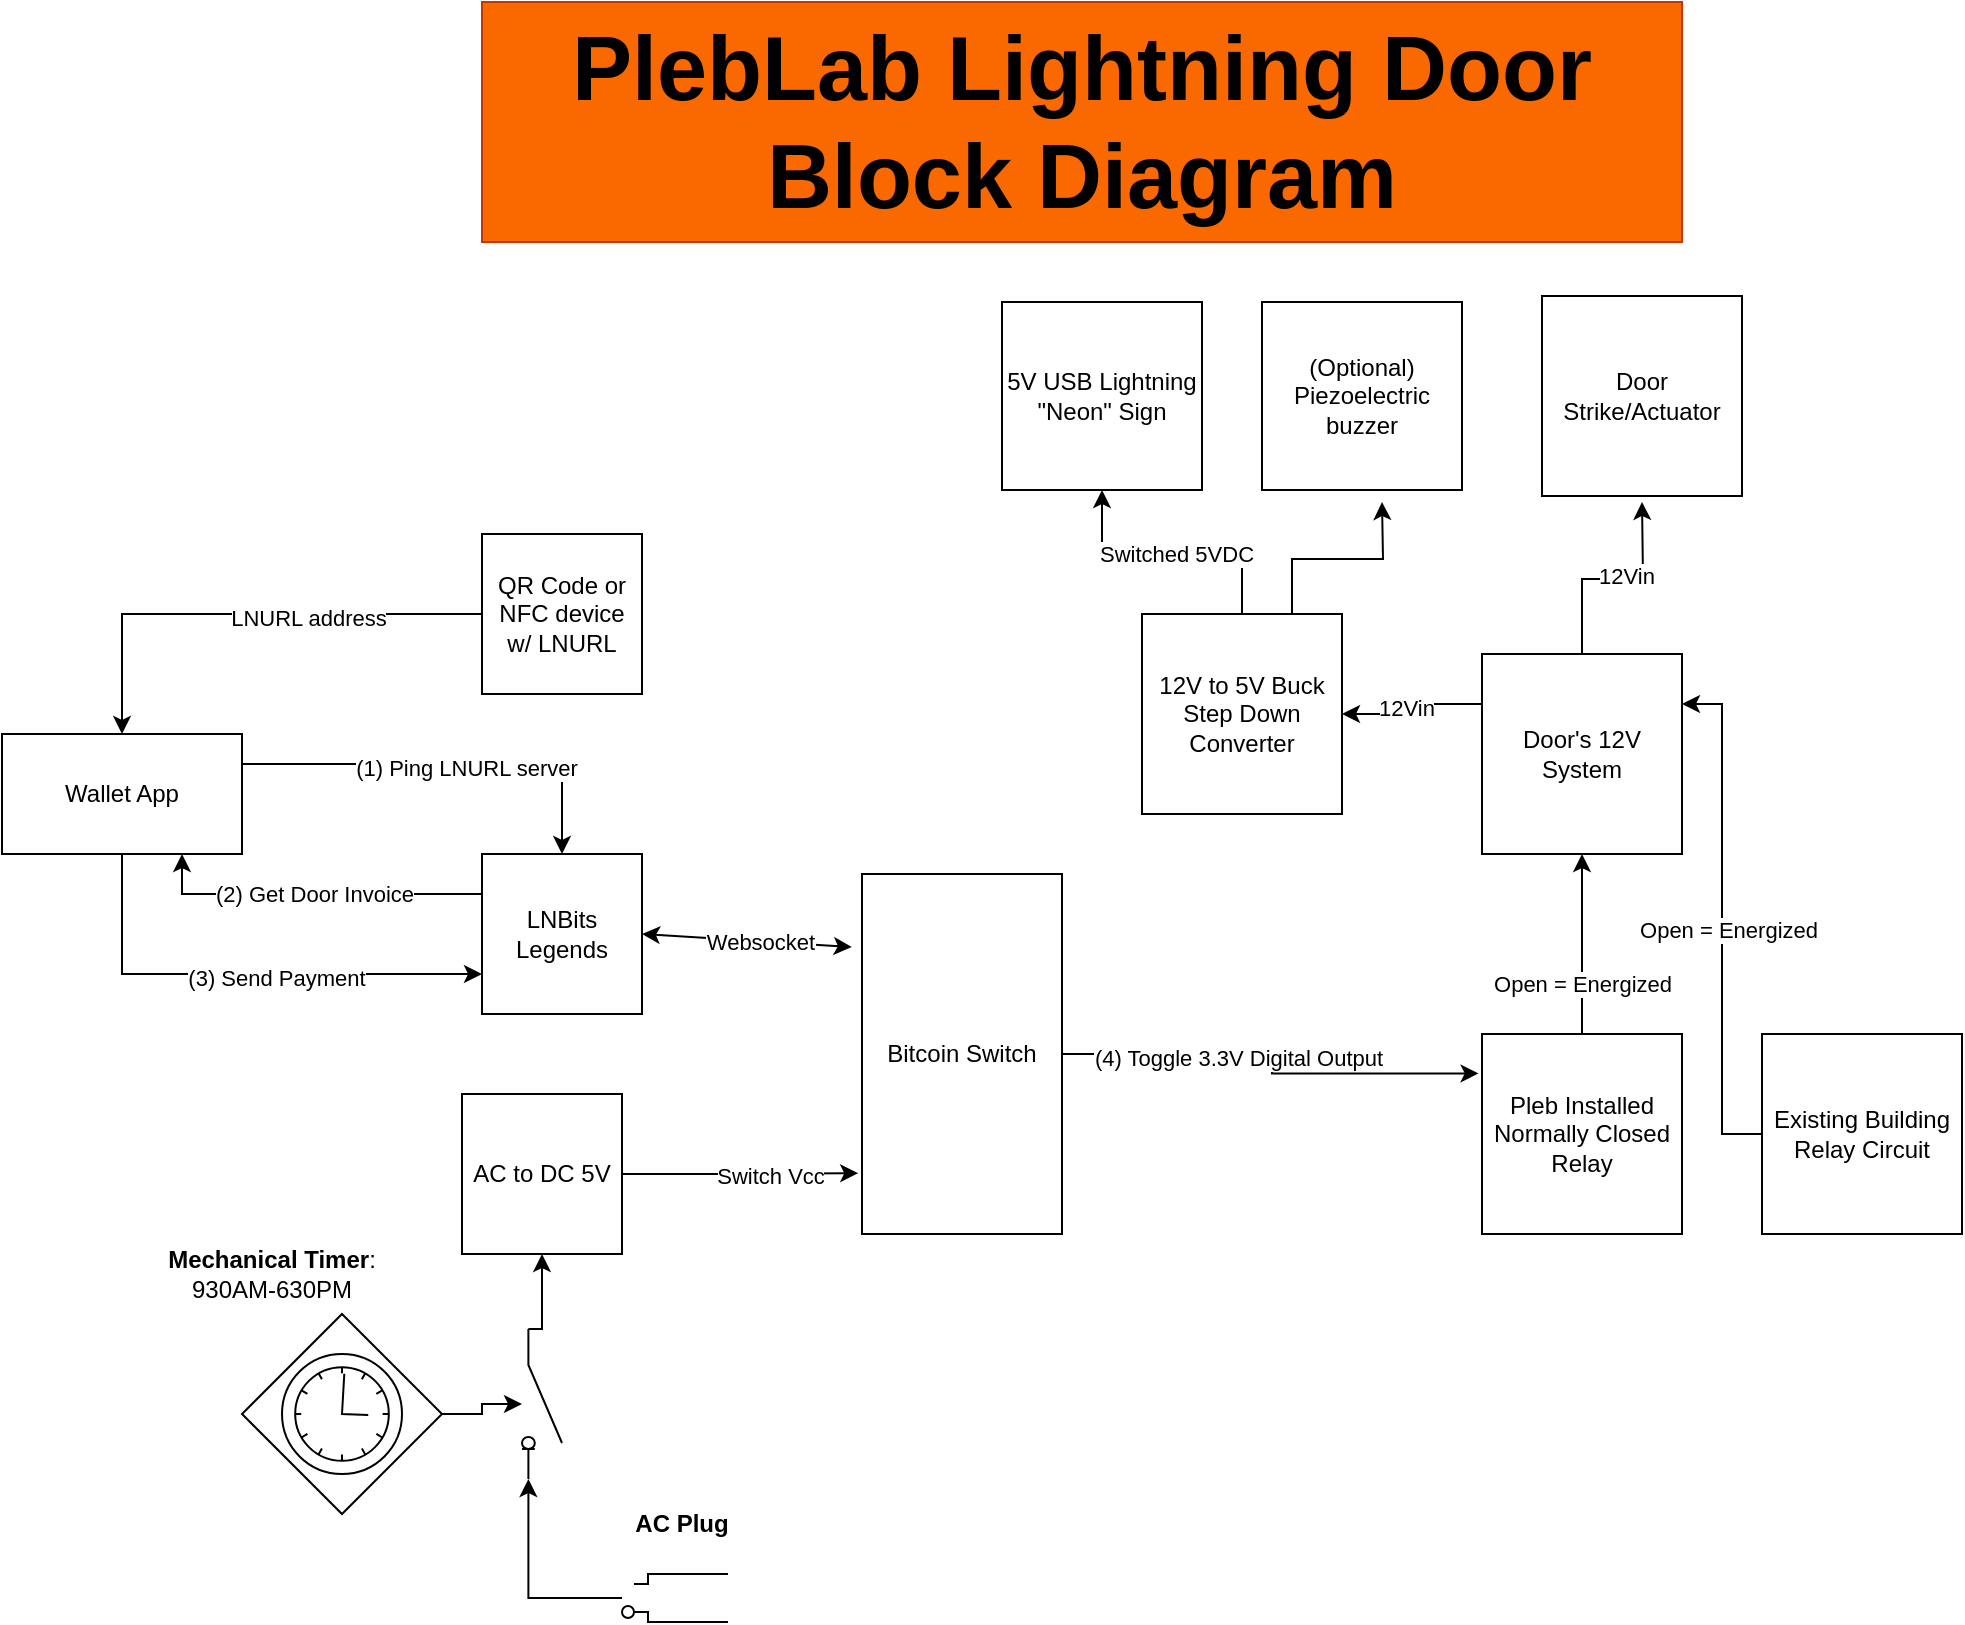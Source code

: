 <mxfile version="21.3.4" type="github">
  <diagram name="Page-1" id="9xXqxLMX3umURaw_fP6i">
    <mxGraphModel dx="1113" dy="536" grid="1" gridSize="10" guides="1" tooltips="1" connect="1" arrows="1" fold="1" page="1" pageScale="1" pageWidth="1100" pageHeight="1700" math="0" shadow="0">
      <root>
        <mxCell id="0" />
        <mxCell id="1" parent="0" />
        <mxCell id="fqgcwcHrW1HRH-oI7dm0-32" style="edgeStyle=orthogonalEdgeStyle;rounded=0;orthogonalLoop=1;jettySize=auto;html=1;exitX=1;exitY=0.5;exitDx=0;exitDy=0;entryX=-0.017;entryY=0.197;entryDx=0;entryDy=0;entryPerimeter=0;" edge="1" parent="1" source="fqgcwcHrW1HRH-oI7dm0-1" target="fqgcwcHrW1HRH-oI7dm0-30">
          <mxGeometry relative="1" as="geometry" />
        </mxCell>
        <mxCell id="fqgcwcHrW1HRH-oI7dm0-35" value="(4) Toggle 3.3V Digital Output" style="edgeLabel;html=1;align=center;verticalAlign=middle;resizable=0;points=[];" vertex="1" connectable="0" parent="fqgcwcHrW1HRH-oI7dm0-32">
          <mxGeometry x="-0.192" y="-2" relative="1" as="geometry">
            <mxPoint as="offset" />
          </mxGeometry>
        </mxCell>
        <mxCell id="fqgcwcHrW1HRH-oI7dm0-1" value="Bitcoin Switch" style="rounded=0;whiteSpace=wrap;html=1;" vertex="1" parent="1">
          <mxGeometry x="530" y="476" width="100" height="180" as="geometry" />
        </mxCell>
        <mxCell id="fqgcwcHrW1HRH-oI7dm0-4" style="edgeStyle=orthogonalEdgeStyle;rounded=0;orthogonalLoop=1;jettySize=auto;html=1;exitX=1;exitY=0.5;exitDx=0;exitDy=0;exitPerimeter=0;" edge="1" parent="1" source="fqgcwcHrW1HRH-oI7dm0-2" target="fqgcwcHrW1HRH-oI7dm0-3">
          <mxGeometry relative="1" as="geometry" />
        </mxCell>
        <mxCell id="fqgcwcHrW1HRH-oI7dm0-2" value="" style="points=[[0.25,0.25,0],[0.5,0,0],[0.75,0.25,0],[1,0.5,0],[0.75,0.75,0],[0.5,1,0],[0.25,0.75,0],[0,0.5,0]];shape=mxgraph.bpmn.gateway2;html=1;verticalLabelPosition=bottom;labelBackgroundColor=#ffffff;verticalAlign=top;align=center;perimeter=rhombusPerimeter;outlineConnect=0;outline=standard;symbol=timer;" vertex="1" parent="1">
          <mxGeometry x="220" y="696" width="100" height="100" as="geometry" />
        </mxCell>
        <mxCell id="fqgcwcHrW1HRH-oI7dm0-6" style="edgeStyle=orthogonalEdgeStyle;rounded=0;orthogonalLoop=1;jettySize=auto;html=1;exitX=0;exitY=0.84;exitDx=0;exitDy=0;entryX=0.5;entryY=1;entryDx=0;entryDy=0;" edge="1" parent="1" source="fqgcwcHrW1HRH-oI7dm0-3" target="fqgcwcHrW1HRH-oI7dm0-5">
          <mxGeometry relative="1" as="geometry" />
        </mxCell>
        <mxCell id="fqgcwcHrW1HRH-oI7dm0-3" value="" style="html=1;shape=mxgraph.electrical.electro-mechanical.switchDisconnector;aspect=fixed;elSwitchState=off;direction=south;" vertex="1" parent="1">
          <mxGeometry x="360" y="703.5" width="20" height="75" as="geometry" />
        </mxCell>
        <mxCell id="fqgcwcHrW1HRH-oI7dm0-7" style="edgeStyle=orthogonalEdgeStyle;rounded=0;orthogonalLoop=1;jettySize=auto;html=1;exitX=1;exitY=0.5;exitDx=0;exitDy=0;entryX=-0.019;entryY=0.831;entryDx=0;entryDy=0;entryPerimeter=0;" edge="1" parent="1" source="fqgcwcHrW1HRH-oI7dm0-5" target="fqgcwcHrW1HRH-oI7dm0-1">
          <mxGeometry relative="1" as="geometry" />
        </mxCell>
        <mxCell id="fqgcwcHrW1HRH-oI7dm0-8" value="Switch Vcc" style="edgeLabel;html=1;align=center;verticalAlign=middle;resizable=0;points=[];" vertex="1" connectable="0" parent="fqgcwcHrW1HRH-oI7dm0-7">
          <mxGeometry x="0.26" y="-1" relative="1" as="geometry">
            <mxPoint as="offset" />
          </mxGeometry>
        </mxCell>
        <mxCell id="fqgcwcHrW1HRH-oI7dm0-5" value="AC to DC 5V" style="whiteSpace=wrap;html=1;aspect=fixed;" vertex="1" parent="1">
          <mxGeometry x="330" y="586" width="80" height="80" as="geometry" />
        </mxCell>
        <mxCell id="fqgcwcHrW1HRH-oI7dm0-12" style="edgeStyle=orthogonalEdgeStyle;rounded=0;orthogonalLoop=1;jettySize=auto;html=1;entryX=1;entryY=0.84;entryDx=0;entryDy=0;" edge="1" parent="1" source="fqgcwcHrW1HRH-oI7dm0-10" target="fqgcwcHrW1HRH-oI7dm0-3">
          <mxGeometry relative="1" as="geometry" />
        </mxCell>
        <mxCell id="fqgcwcHrW1HRH-oI7dm0-10" value="" style="pointerEvents=1;verticalLabelPosition=bottom;shadow=0;dashed=0;align=center;html=1;verticalAlign=top;shape=mxgraph.electrical.miscellaneous.2_conductor_plug" vertex="1" parent="1">
          <mxGeometry x="410" y="826" width="53" height="24" as="geometry" />
        </mxCell>
        <mxCell id="fqgcwcHrW1HRH-oI7dm0-13" value="AC Plug" style="text;html=1;strokeColor=none;fillColor=none;align=center;verticalAlign=middle;whiteSpace=wrap;rounded=0;fontStyle=1" vertex="1" parent="1">
          <mxGeometry x="410" y="786" width="60" height="30" as="geometry" />
        </mxCell>
        <mxCell id="fqgcwcHrW1HRH-oI7dm0-14" value="&lt;b&gt;Mechanical Timer&lt;/b&gt;: 930AM-630PM" style="text;html=1;strokeColor=none;fillColor=none;align=center;verticalAlign=middle;whiteSpace=wrap;rounded=0;" vertex="1" parent="1">
          <mxGeometry x="180" y="656" width="110" height="40" as="geometry" />
        </mxCell>
        <mxCell id="fqgcwcHrW1HRH-oI7dm0-26" style="edgeStyle=orthogonalEdgeStyle;rounded=0;orthogonalLoop=1;jettySize=auto;html=1;exitX=0;exitY=0.25;exitDx=0;exitDy=0;entryX=0.75;entryY=1;entryDx=0;entryDy=0;" edge="1" parent="1" source="fqgcwcHrW1HRH-oI7dm0-15" target="fqgcwcHrW1HRH-oI7dm0-18">
          <mxGeometry relative="1" as="geometry" />
        </mxCell>
        <mxCell id="fqgcwcHrW1HRH-oI7dm0-27" value="(2) Get Door Invoice" style="edgeLabel;html=1;align=center;verticalAlign=middle;resizable=0;points=[];" vertex="1" connectable="0" parent="fqgcwcHrW1HRH-oI7dm0-26">
          <mxGeometry x="-0.011" relative="1" as="geometry">
            <mxPoint as="offset" />
          </mxGeometry>
        </mxCell>
        <mxCell id="fqgcwcHrW1HRH-oI7dm0-15" value="LNBits Legends" style="whiteSpace=wrap;html=1;aspect=fixed;" vertex="1" parent="1">
          <mxGeometry x="340" y="466" width="80" height="80" as="geometry" />
        </mxCell>
        <mxCell id="fqgcwcHrW1HRH-oI7dm0-16" value="" style="endArrow=classic;startArrow=classic;html=1;rounded=0;entryX=-0.051;entryY=0.203;entryDx=0;entryDy=0;entryPerimeter=0;exitX=1;exitY=0.5;exitDx=0;exitDy=0;" edge="1" parent="1" source="fqgcwcHrW1HRH-oI7dm0-15" target="fqgcwcHrW1HRH-oI7dm0-1">
          <mxGeometry width="50" height="50" relative="1" as="geometry">
            <mxPoint x="420" y="516" as="sourcePoint" />
            <mxPoint x="480" y="476" as="targetPoint" />
          </mxGeometry>
        </mxCell>
        <mxCell id="fqgcwcHrW1HRH-oI7dm0-25" value="Websocket" style="edgeLabel;html=1;align=center;verticalAlign=middle;resizable=0;points=[];" vertex="1" connectable="0" parent="fqgcwcHrW1HRH-oI7dm0-16">
          <mxGeometry x="0.11" relative="1" as="geometry">
            <mxPoint as="offset" />
          </mxGeometry>
        </mxCell>
        <mxCell id="fqgcwcHrW1HRH-oI7dm0-23" style="edgeStyle=orthogonalEdgeStyle;rounded=0;orthogonalLoop=1;jettySize=auto;html=1;exitX=1;exitY=0.25;exitDx=0;exitDy=0;entryX=0.5;entryY=0;entryDx=0;entryDy=0;" edge="1" parent="1" source="fqgcwcHrW1HRH-oI7dm0-18" target="fqgcwcHrW1HRH-oI7dm0-15">
          <mxGeometry relative="1" as="geometry" />
        </mxCell>
        <mxCell id="fqgcwcHrW1HRH-oI7dm0-24" value="(1) Ping LNURL server" style="edgeLabel;html=1;align=center;verticalAlign=middle;resizable=0;points=[];" vertex="1" connectable="0" parent="fqgcwcHrW1HRH-oI7dm0-23">
          <mxGeometry x="0.089" y="-2" relative="1" as="geometry">
            <mxPoint as="offset" />
          </mxGeometry>
        </mxCell>
        <mxCell id="fqgcwcHrW1HRH-oI7dm0-28" style="edgeStyle=orthogonalEdgeStyle;rounded=0;orthogonalLoop=1;jettySize=auto;html=1;exitX=0.5;exitY=1;exitDx=0;exitDy=0;entryX=0;entryY=0.75;entryDx=0;entryDy=0;" edge="1" parent="1" source="fqgcwcHrW1HRH-oI7dm0-18" target="fqgcwcHrW1HRH-oI7dm0-15">
          <mxGeometry relative="1" as="geometry" />
        </mxCell>
        <mxCell id="fqgcwcHrW1HRH-oI7dm0-29" value="(3) Send Payment" style="edgeLabel;html=1;align=center;verticalAlign=middle;resizable=0;points=[];" vertex="1" connectable="0" parent="fqgcwcHrW1HRH-oI7dm0-28">
          <mxGeometry x="0.143" y="-2" relative="1" as="geometry">
            <mxPoint as="offset" />
          </mxGeometry>
        </mxCell>
        <mxCell id="fqgcwcHrW1HRH-oI7dm0-18" value="Wallet App" style="rounded=0;whiteSpace=wrap;html=1;" vertex="1" parent="1">
          <mxGeometry x="100" y="406" width="120" height="60" as="geometry" />
        </mxCell>
        <mxCell id="fqgcwcHrW1HRH-oI7dm0-21" style="edgeStyle=orthogonalEdgeStyle;rounded=0;orthogonalLoop=1;jettySize=auto;html=1;exitX=0;exitY=0.5;exitDx=0;exitDy=0;" edge="1" parent="1" source="fqgcwcHrW1HRH-oI7dm0-20" target="fqgcwcHrW1HRH-oI7dm0-18">
          <mxGeometry relative="1" as="geometry" />
        </mxCell>
        <mxCell id="fqgcwcHrW1HRH-oI7dm0-22" value="LNURL address" style="edgeLabel;html=1;align=center;verticalAlign=middle;resizable=0;points=[];" vertex="1" connectable="0" parent="fqgcwcHrW1HRH-oI7dm0-21">
          <mxGeometry x="-0.272" y="2" relative="1" as="geometry">
            <mxPoint as="offset" />
          </mxGeometry>
        </mxCell>
        <mxCell id="fqgcwcHrW1HRH-oI7dm0-20" value="QR Code or NFC device w/ LNURL" style="whiteSpace=wrap;html=1;aspect=fixed;" vertex="1" parent="1">
          <mxGeometry x="340" y="306" width="80" height="80" as="geometry" />
        </mxCell>
        <mxCell id="fqgcwcHrW1HRH-oI7dm0-33" value="" style="edgeStyle=orthogonalEdgeStyle;rounded=0;orthogonalLoop=1;jettySize=auto;html=1;" edge="1" parent="1" source="fqgcwcHrW1HRH-oI7dm0-30" target="fqgcwcHrW1HRH-oI7dm0-31">
          <mxGeometry relative="1" as="geometry" />
        </mxCell>
        <mxCell id="fqgcwcHrW1HRH-oI7dm0-34" value="Open = Energized" style="edgeLabel;html=1;align=center;verticalAlign=middle;resizable=0;points=[];" vertex="1" connectable="0" parent="fqgcwcHrW1HRH-oI7dm0-33">
          <mxGeometry x="-0.099" y="-3" relative="1" as="geometry">
            <mxPoint x="-3" y="15" as="offset" />
          </mxGeometry>
        </mxCell>
        <mxCell id="fqgcwcHrW1HRH-oI7dm0-30" value="Pleb Installed Normally Closed Relay" style="rounded=0;whiteSpace=wrap;html=1;" vertex="1" parent="1">
          <mxGeometry x="840" y="556" width="100" height="100" as="geometry" />
        </mxCell>
        <mxCell id="fqgcwcHrW1HRH-oI7dm0-37" style="edgeStyle=orthogonalEdgeStyle;rounded=0;orthogonalLoop=1;jettySize=auto;html=1;exitX=0;exitY=0.25;exitDx=0;exitDy=0;entryX=1;entryY=0.5;entryDx=0;entryDy=0;" edge="1" parent="1" source="fqgcwcHrW1HRH-oI7dm0-31" target="fqgcwcHrW1HRH-oI7dm0-36">
          <mxGeometry relative="1" as="geometry" />
        </mxCell>
        <mxCell id="fqgcwcHrW1HRH-oI7dm0-46" value="12Vin" style="edgeLabel;html=1;align=center;verticalAlign=middle;resizable=0;points=[];" vertex="1" connectable="0" parent="fqgcwcHrW1HRH-oI7dm0-37">
          <mxGeometry x="0.163" y="-3" relative="1" as="geometry">
            <mxPoint as="offset" />
          </mxGeometry>
        </mxCell>
        <mxCell id="fqgcwcHrW1HRH-oI7dm0-48" style="edgeStyle=orthogonalEdgeStyle;rounded=0;orthogonalLoop=1;jettySize=auto;html=1;exitX=0.5;exitY=0;exitDx=0;exitDy=0;" edge="1" parent="1" source="fqgcwcHrW1HRH-oI7dm0-31">
          <mxGeometry relative="1" as="geometry">
            <mxPoint x="920" y="290.0" as="targetPoint" />
          </mxGeometry>
        </mxCell>
        <mxCell id="fqgcwcHrW1HRH-oI7dm0-49" value="12Vin" style="edgeLabel;html=1;align=center;verticalAlign=middle;resizable=0;points=[];" vertex="1" connectable="0" parent="fqgcwcHrW1HRH-oI7dm0-48">
          <mxGeometry x="0.114" y="2" relative="1" as="geometry">
            <mxPoint as="offset" />
          </mxGeometry>
        </mxCell>
        <mxCell id="fqgcwcHrW1HRH-oI7dm0-31" value="Door&#39;s 12V System" style="rounded=0;whiteSpace=wrap;html=1;" vertex="1" parent="1">
          <mxGeometry x="840" y="366" width="100" height="100" as="geometry" />
        </mxCell>
        <mxCell id="fqgcwcHrW1HRH-oI7dm0-39" value="" style="edgeStyle=orthogonalEdgeStyle;rounded=0;orthogonalLoop=1;jettySize=auto;html=1;" edge="1" parent="1" source="fqgcwcHrW1HRH-oI7dm0-36" target="fqgcwcHrW1HRH-oI7dm0-38">
          <mxGeometry relative="1" as="geometry" />
        </mxCell>
        <mxCell id="fqgcwcHrW1HRH-oI7dm0-40" value="Switched 5VDC" style="edgeLabel;html=1;align=center;verticalAlign=middle;resizable=0;points=[];" vertex="1" connectable="0" parent="fqgcwcHrW1HRH-oI7dm0-39">
          <mxGeometry x="-0.026" y="1" relative="1" as="geometry">
            <mxPoint as="offset" />
          </mxGeometry>
        </mxCell>
        <mxCell id="fqgcwcHrW1HRH-oI7dm0-45" style="edgeStyle=orthogonalEdgeStyle;rounded=0;orthogonalLoop=1;jettySize=auto;html=1;exitX=0.75;exitY=0;exitDx=0;exitDy=0;" edge="1" parent="1" source="fqgcwcHrW1HRH-oI7dm0-36">
          <mxGeometry relative="1" as="geometry">
            <mxPoint x="790.0" y="290.0" as="targetPoint" />
          </mxGeometry>
        </mxCell>
        <mxCell id="fqgcwcHrW1HRH-oI7dm0-36" value="12V to 5V Buck Step Down Converter" style="rounded=0;whiteSpace=wrap;html=1;" vertex="1" parent="1">
          <mxGeometry x="670" y="346" width="100" height="100" as="geometry" />
        </mxCell>
        <mxCell id="fqgcwcHrW1HRH-oI7dm0-38" value="5V USB Lightning &quot;Neon&quot; Sign" style="rounded=0;whiteSpace=wrap;html=1;" vertex="1" parent="1">
          <mxGeometry x="600" y="190" width="100" height="94" as="geometry" />
        </mxCell>
        <mxCell id="fqgcwcHrW1HRH-oI7dm0-42" style="edgeStyle=orthogonalEdgeStyle;rounded=0;orthogonalLoop=1;jettySize=auto;html=1;entryX=1;entryY=0.25;entryDx=0;entryDy=0;" edge="1" parent="1" source="fqgcwcHrW1HRH-oI7dm0-41" target="fqgcwcHrW1HRH-oI7dm0-31">
          <mxGeometry relative="1" as="geometry">
            <mxPoint x="1020" y="410" as="targetPoint" />
          </mxGeometry>
        </mxCell>
        <mxCell id="fqgcwcHrW1HRH-oI7dm0-43" value="Open = Energized" style="edgeLabel;html=1;align=center;verticalAlign=middle;resizable=0;points=[];" vertex="1" connectable="0" parent="fqgcwcHrW1HRH-oI7dm0-42">
          <mxGeometry x="-0.04" y="-3" relative="1" as="geometry">
            <mxPoint as="offset" />
          </mxGeometry>
        </mxCell>
        <mxCell id="fqgcwcHrW1HRH-oI7dm0-41" value="Existing Building Relay Circuit" style="rounded=0;whiteSpace=wrap;html=1;" vertex="1" parent="1">
          <mxGeometry x="980" y="556" width="100" height="100" as="geometry" />
        </mxCell>
        <mxCell id="fqgcwcHrW1HRH-oI7dm0-44" value="(Optional) Piezoelectric buzzer" style="rounded=0;whiteSpace=wrap;html=1;" vertex="1" parent="1">
          <mxGeometry x="730" y="190" width="100" height="94" as="geometry" />
        </mxCell>
        <mxCell id="fqgcwcHrW1HRH-oI7dm0-47" value="Door Strike/Actuator" style="rounded=0;whiteSpace=wrap;html=1;" vertex="1" parent="1">
          <mxGeometry x="870" y="187" width="100" height="100" as="geometry" />
        </mxCell>
        <mxCell id="fqgcwcHrW1HRH-oI7dm0-58" value="" style="group" vertex="1" connectable="0" parent="1">
          <mxGeometry x="140" y="40" width="800" height="120" as="geometry" />
        </mxCell>
        <mxCell id="fqgcwcHrW1HRH-oI7dm0-50" value="&lt;b style=&quot;font-size: 45px;&quot;&gt;PlebLab Lightning Door Block Diagram&lt;/b&gt;" style="text;html=1;strokeColor=#C73500;fillColor=#fa6800;align=center;verticalAlign=middle;whiteSpace=wrap;rounded=0;fontColor=#000000;fontSize=45;" vertex="1" parent="fqgcwcHrW1HRH-oI7dm0-58">
          <mxGeometry x="200" width="600" height="120" as="geometry" />
        </mxCell>
        <mxCell id="fqgcwcHrW1HRH-oI7dm0-56" value="" style="shape=image;verticalLabelPosition=bottom;labelBackgroundColor=default;verticalAlign=top;aspect=fixed;imageAspect=0;image=https://secure.meetupstatic.com/photos/event/7/b/d/a/600_510811706.jpeg;" vertex="1" parent="fqgcwcHrW1HRH-oI7dm0-58">
          <mxGeometry width="200" height="120" as="geometry" />
        </mxCell>
      </root>
    </mxGraphModel>
  </diagram>
</mxfile>
